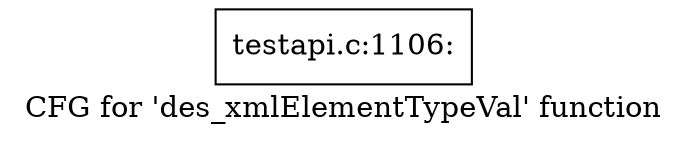 digraph "CFG for 'des_xmlElementTypeVal' function" {
	label="CFG for 'des_xmlElementTypeVal' function";

	Node0x4e5e330 [shape=record,label="{testapi.c:1106:}"];
}
